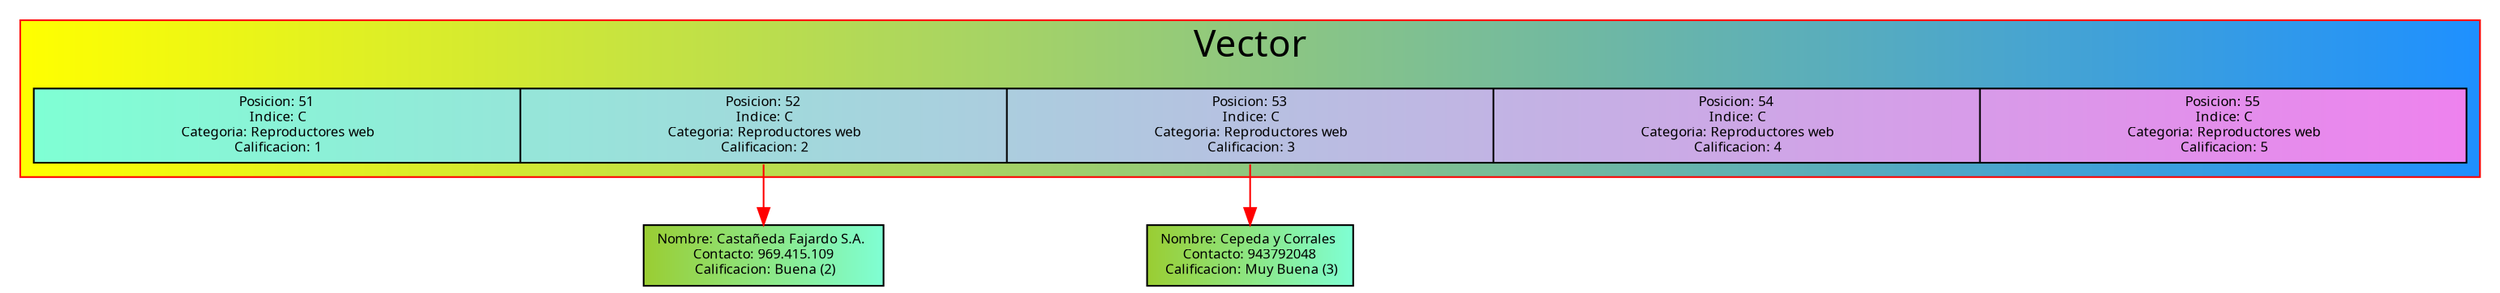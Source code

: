 digraph grafo{
fontname="Verdana" color=red fontsize=22;
node [shape=record fontsize=8 fontname="Verdana" style=filled];
edge [color="blue"]
subgraph cluster{
label = "Vector";
bgcolor="yellow:dodgerblue"
Vector[label="<50>Posicion: 51\n Indice: C\n Categoria: Reproductores web\n Calificacion: 1|<51>Posicion: 52\n Indice: C\n Categoria: Reproductores web\n Calificacion: 2|<52>Posicion: 53\n Indice: C\n Categoria: Reproductores web\n Calificacion: 3|<53>Posicion: 54\n Indice: C\n Categoria: Reproductores web\n Calificacion: 4|<54>Posicion: 55\n Indice: C\n Categoria: Reproductores web\n Calificacion: 5",width=20, fillcolor="aquamarine:violet"];
}
5121[label="Nombre: Castañeda Fajardo S.A. \n Contacto: 969.415.109 \n Calificacion: Buena (2)", fillcolor="yellowgreen:aquamarine"];
Vector:51->5121[color=red]
5231[label="Nombre: Cepeda y Corrales \n Contacto: 943792048 \n Calificacion: Muy Buena (3)", fillcolor="yellowgreen:aquamarine"];
Vector:52->5231[color=red]
}